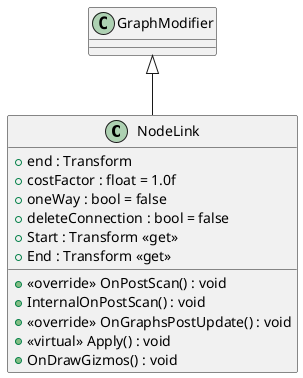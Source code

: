 @startuml
class NodeLink {
    + end : Transform
    + costFactor : float = 1.0f
    + oneWay : bool = false
    + deleteConnection : bool = false
    + Start : Transform <<get>>
    + End : Transform <<get>>
    + <<override>> OnPostScan() : void
    + InternalOnPostScan() : void
    + <<override>> OnGraphsPostUpdate() : void
    + <<virtual>> Apply() : void
    + OnDrawGizmos() : void
}
GraphModifier <|-- NodeLink
@enduml
